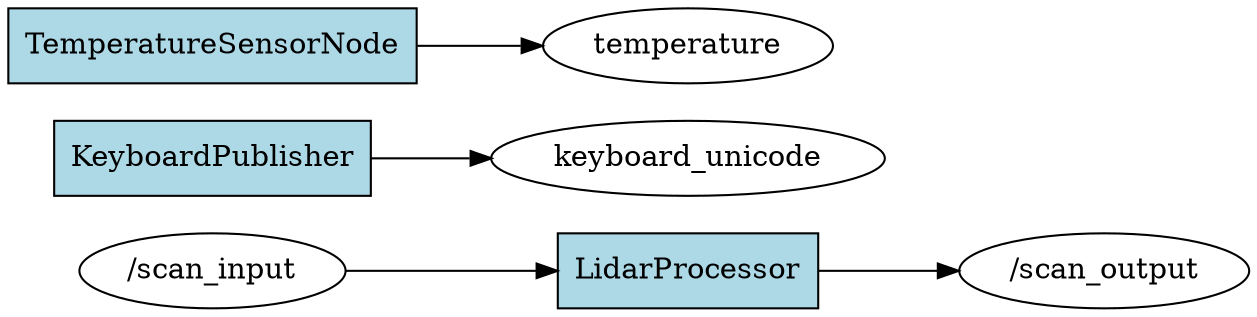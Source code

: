 digraph ROS2_Computation_Graph {
  rankdir=LR;
  node [shape=box, style=filled, fillcolor=lightgray];
  "/scan_input" [shape=ellipse, fillcolor=white];
  "/scan_input" -> "LidarProcessor";
  "/scan_output" [shape=ellipse, fillcolor=white];
  "LidarProcessor" -> "/scan_output";
  "keyboard_unicode" [shape=ellipse, fillcolor=white];
  "KeyboardPublisher" -> "keyboard_unicode";
  "temperature" [shape=ellipse, fillcolor=white];
  "TemperatureSensorNode" -> "temperature";
  "KeyboardPublisher" [shape=box, fillcolor=lightblue];
  "TemperatureSensorNode" [shape=box, fillcolor=lightblue];
  "LidarProcessor" [shape=box, fillcolor=lightblue];
}